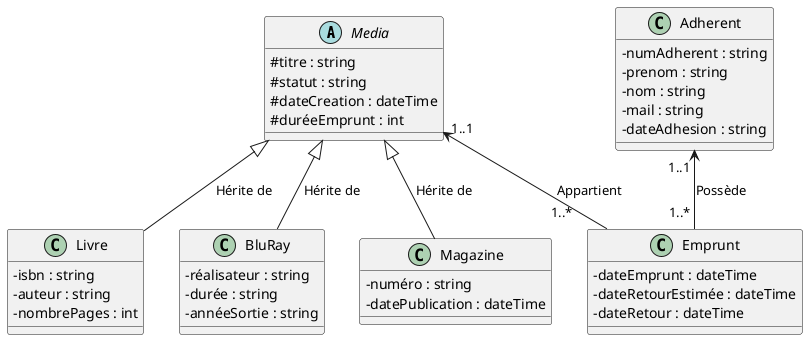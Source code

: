 @startuml

skinparam classAttributeIconSize 0

abstract class Media{
    #titre : string
    #statut : string
    #dateCreation : dateTime
    #duréeEmprunt : int
}

class Livre{
    -isbn : string
    -auteur : string
    -nombrePages : int
}

class BluRay{
    -réalisateur : string
    -durée : string
    -annéeSortie : string
}

class Magazine{
    -numéro : string
    -datePublication : dateTime
}

class Adherent{
    -numAdherent : string
    -prenom : string
    -nom : string
    -mail : string
    -dateAdhesion : string
}

class Emprunt{
    -dateEmprunt : dateTime
    -dateRetourEstimée : dateTime
    -dateRetour : dateTime
}

Media <|-- Livre : "Hérite de"
Media <|-- BluRay : "Hérite de"
Media <|-- Magazine : "Hérite de"
Media "1..1"<-- "1..*      " Emprunt : "Appartient"
Adherent "1..1 " <-- "1..* " Emprunt : "Possède"

@enduml
